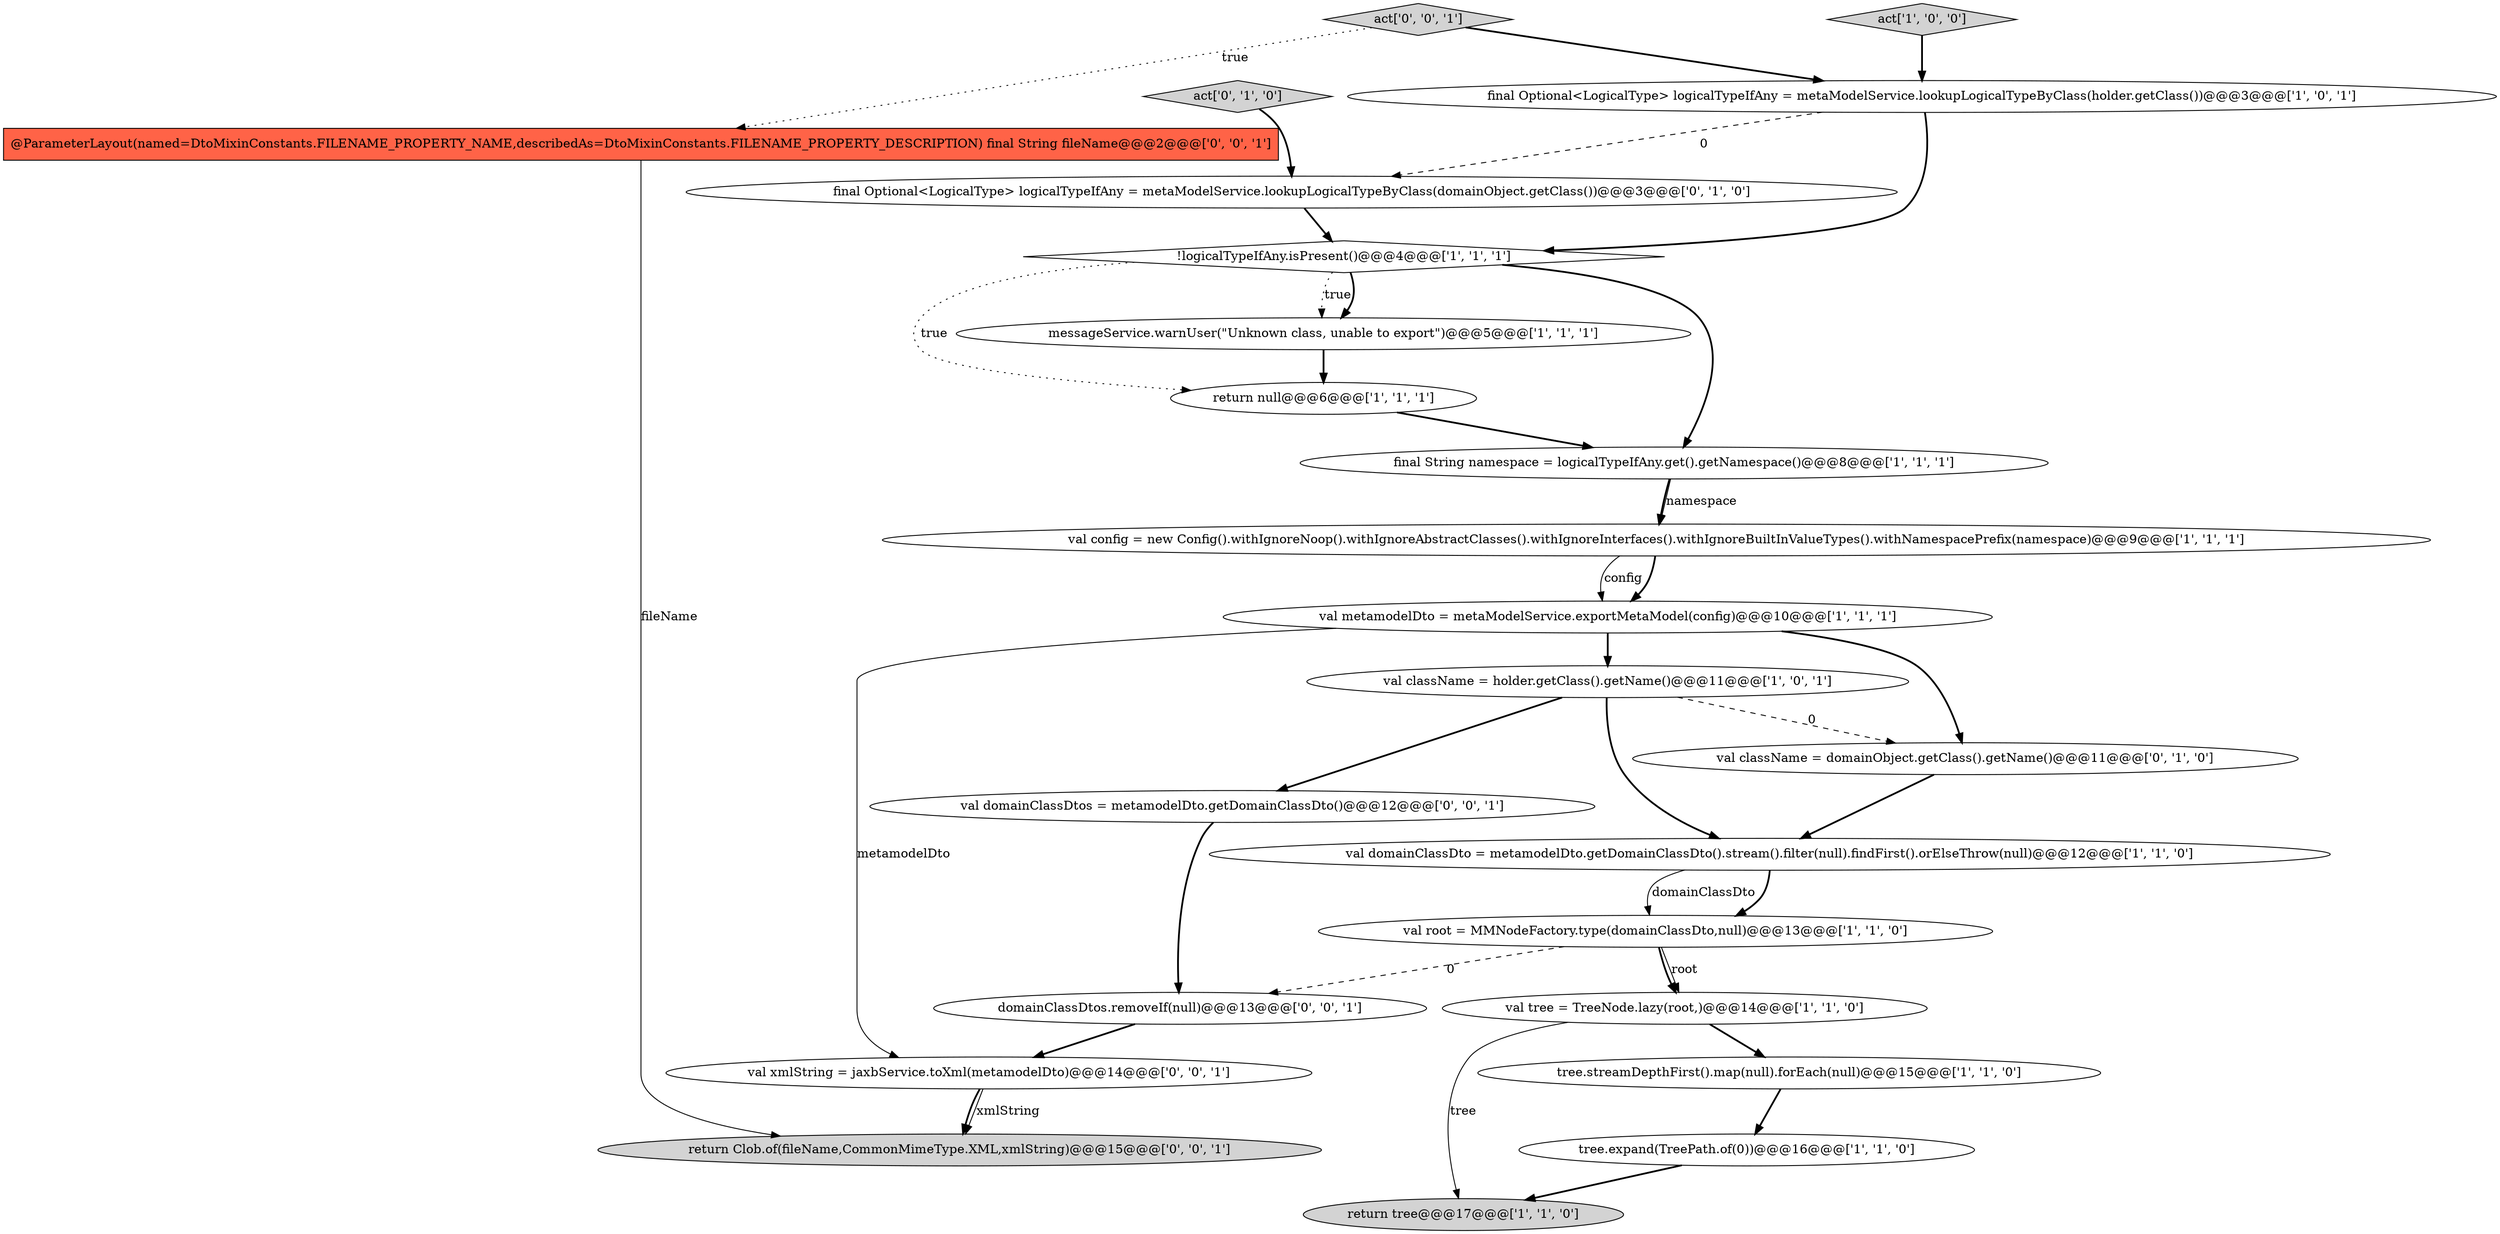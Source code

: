 digraph {
17 [style = filled, label = "val className = domainObject.getClass().getName()@@@11@@@['0', '1', '0']", fillcolor = white, shape = ellipse image = "AAA1AAABBB2BBB"];
10 [style = filled, label = "final String namespace = logicalTypeIfAny.get().getNamespace()@@@8@@@['1', '1', '1']", fillcolor = white, shape = ellipse image = "AAA0AAABBB1BBB"];
6 [style = filled, label = "act['1', '0', '0']", fillcolor = lightgray, shape = diamond image = "AAA0AAABBB1BBB"];
4 [style = filled, label = "messageService.warnUser(\"Unknown class, unable to export\")@@@5@@@['1', '1', '1']", fillcolor = white, shape = ellipse image = "AAA0AAABBB1BBB"];
0 [style = filled, label = "val metamodelDto = metaModelService.exportMetaModel(config)@@@10@@@['1', '1', '1']", fillcolor = white, shape = ellipse image = "AAA0AAABBB1BBB"];
20 [style = filled, label = "val domainClassDtos = metamodelDto.getDomainClassDto()@@@12@@@['0', '0', '1']", fillcolor = white, shape = ellipse image = "AAA0AAABBB3BBB"];
19 [style = filled, label = "act['0', '0', '1']", fillcolor = lightgray, shape = diamond image = "AAA0AAABBB3BBB"];
16 [style = filled, label = "final Optional<LogicalType> logicalTypeIfAny = metaModelService.lookupLogicalTypeByClass(domainObject.getClass())@@@3@@@['0', '1', '0']", fillcolor = white, shape = ellipse image = "AAA1AAABBB2BBB"];
13 [style = filled, label = "tree.expand(TreePath.of(0))@@@16@@@['1', '1', '0']", fillcolor = white, shape = ellipse image = "AAA0AAABBB1BBB"];
21 [style = filled, label = "@ParameterLayout(named=DtoMixinConstants.FILENAME_PROPERTY_NAME,describedAs=DtoMixinConstants.FILENAME_PROPERTY_DESCRIPTION) final String fileName@@@2@@@['0', '0', '1']", fillcolor = tomato, shape = box image = "AAA0AAABBB3BBB"];
23 [style = filled, label = "val xmlString = jaxbService.toXml(metamodelDto)@@@14@@@['0', '0', '1']", fillcolor = white, shape = ellipse image = "AAA0AAABBB3BBB"];
12 [style = filled, label = "return tree@@@17@@@['1', '1', '0']", fillcolor = lightgray, shape = ellipse image = "AAA0AAABBB1BBB"];
2 [style = filled, label = "!logicalTypeIfAny.isPresent()@@@4@@@['1', '1', '1']", fillcolor = white, shape = diamond image = "AAA0AAABBB1BBB"];
3 [style = filled, label = "return null@@@6@@@['1', '1', '1']", fillcolor = white, shape = ellipse image = "AAA0AAABBB1BBB"];
7 [style = filled, label = "val tree = TreeNode.lazy(root,)@@@14@@@['1', '1', '0']", fillcolor = white, shape = ellipse image = "AAA0AAABBB1BBB"];
1 [style = filled, label = "final Optional<LogicalType> logicalTypeIfAny = metaModelService.lookupLogicalTypeByClass(holder.getClass())@@@3@@@['1', '0', '1']", fillcolor = white, shape = ellipse image = "AAA0AAABBB1BBB"];
15 [style = filled, label = "act['0', '1', '0']", fillcolor = lightgray, shape = diamond image = "AAA0AAABBB2BBB"];
8 [style = filled, label = "val domainClassDto = metamodelDto.getDomainClassDto().stream().filter(null).findFirst().orElseThrow(null)@@@12@@@['1', '1', '0']", fillcolor = white, shape = ellipse image = "AAA0AAABBB1BBB"];
9 [style = filled, label = "tree.streamDepthFirst().map(null).forEach(null)@@@15@@@['1', '1', '0']", fillcolor = white, shape = ellipse image = "AAA0AAABBB1BBB"];
5 [style = filled, label = "val root = MMNodeFactory.type(domainClassDto,null)@@@13@@@['1', '1', '0']", fillcolor = white, shape = ellipse image = "AAA0AAABBB1BBB"];
14 [style = filled, label = "val config = new Config().withIgnoreNoop().withIgnoreAbstractClasses().withIgnoreInterfaces().withIgnoreBuiltInValueTypes().withNamespacePrefix(namespace)@@@9@@@['1', '1', '1']", fillcolor = white, shape = ellipse image = "AAA0AAABBB1BBB"];
18 [style = filled, label = "return Clob.of(fileName,CommonMimeType.XML,xmlString)@@@15@@@['0', '0', '1']", fillcolor = lightgray, shape = ellipse image = "AAA0AAABBB3BBB"];
11 [style = filled, label = "val className = holder.getClass().getName()@@@11@@@['1', '0', '1']", fillcolor = white, shape = ellipse image = "AAA0AAABBB1BBB"];
22 [style = filled, label = "domainClassDtos.removeIf(null)@@@13@@@['0', '0', '1']", fillcolor = white, shape = ellipse image = "AAA0AAABBB3BBB"];
19->21 [style = dotted, label="true"];
5->22 [style = dashed, label="0"];
3->10 [style = bold, label=""];
2->3 [style = dotted, label="true"];
21->18 [style = solid, label="fileName"];
2->4 [style = dotted, label="true"];
2->4 [style = bold, label=""];
11->20 [style = bold, label=""];
8->5 [style = bold, label=""];
19->1 [style = bold, label=""];
7->9 [style = bold, label=""];
9->13 [style = bold, label=""];
20->22 [style = bold, label=""];
2->10 [style = bold, label=""];
14->0 [style = bold, label=""];
7->12 [style = solid, label="tree"];
11->17 [style = dashed, label="0"];
0->11 [style = bold, label=""];
16->2 [style = bold, label=""];
13->12 [style = bold, label=""];
11->8 [style = bold, label=""];
15->16 [style = bold, label=""];
0->17 [style = bold, label=""];
17->8 [style = bold, label=""];
23->18 [style = bold, label=""];
1->16 [style = dashed, label="0"];
22->23 [style = bold, label=""];
23->18 [style = solid, label="xmlString"];
10->14 [style = solid, label="namespace"];
8->5 [style = solid, label="domainClassDto"];
4->3 [style = bold, label=""];
6->1 [style = bold, label=""];
1->2 [style = bold, label=""];
10->14 [style = bold, label=""];
5->7 [style = bold, label=""];
14->0 [style = solid, label="config"];
0->23 [style = solid, label="metamodelDto"];
5->7 [style = solid, label="root"];
}
